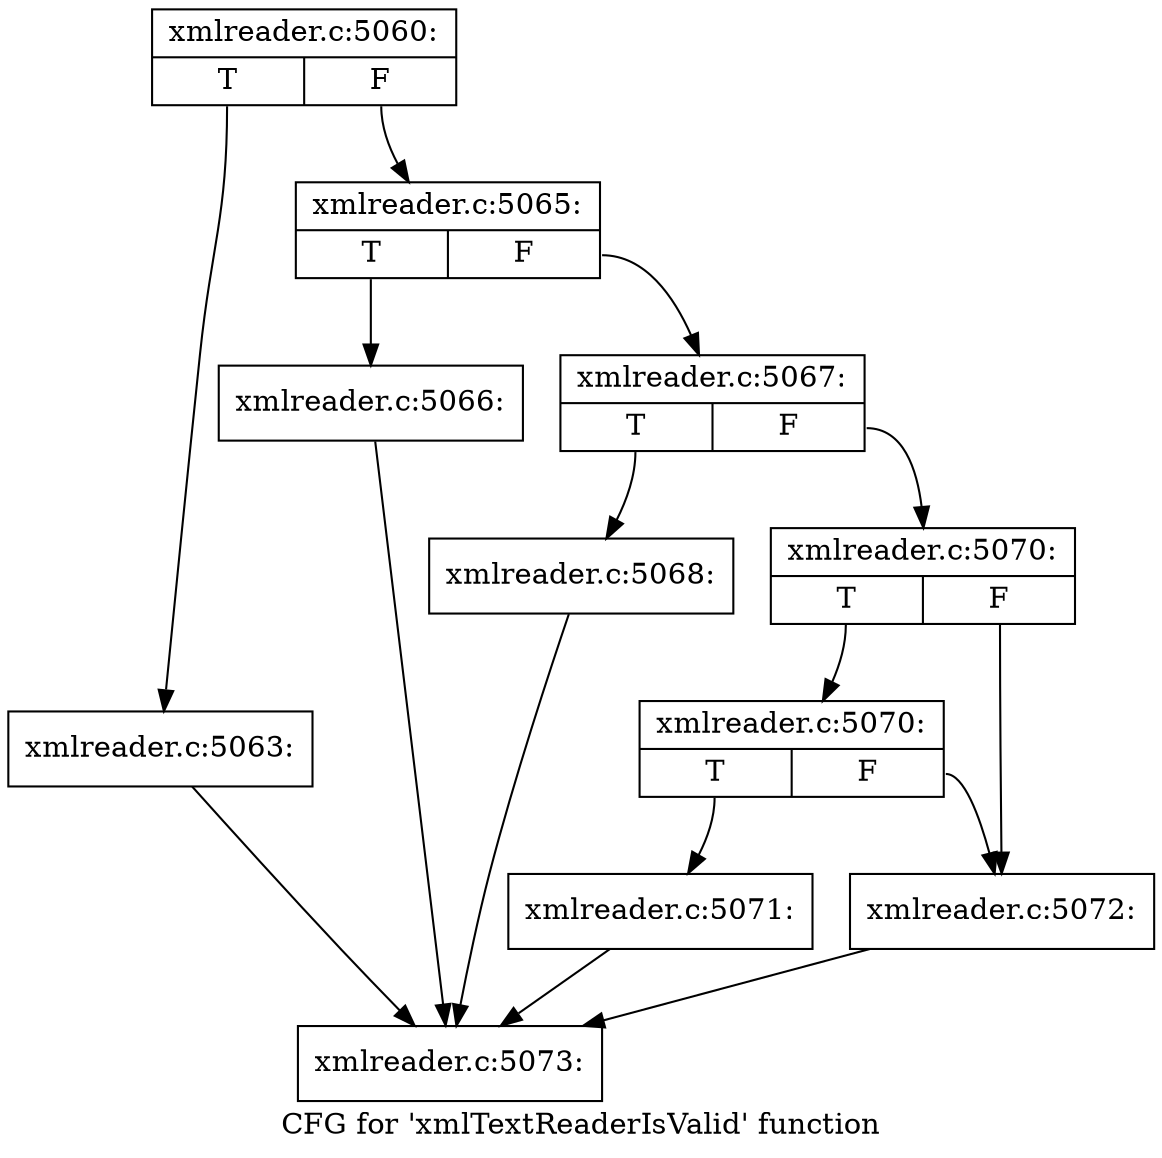 digraph "CFG for 'xmlTextReaderIsValid' function" {
	label="CFG for 'xmlTextReaderIsValid' function";

	Node0x48ce740 [shape=record,label="{xmlreader.c:5060:|{<s0>T|<s1>F}}"];
	Node0x48ce740:s0 -> Node0x48ce8f0;
	Node0x48ce740:s1 -> Node0x4775ee0;
	Node0x48ce8f0 [shape=record,label="{xmlreader.c:5063:}"];
	Node0x48ce8f0 -> Node0x48cf630;
	Node0x4775ee0 [shape=record,label="{xmlreader.c:5065:|{<s0>T|<s1>F}}"];
	Node0x4775ee0:s0 -> Node0x48ce610;
	Node0x4775ee0:s1 -> Node0x48ce660;
	Node0x48ce610 [shape=record,label="{xmlreader.c:5066:}"];
	Node0x48ce610 -> Node0x48cf630;
	Node0x48ce660 [shape=record,label="{xmlreader.c:5067:|{<s0>T|<s1>F}}"];
	Node0x48ce660:s0 -> Node0x48d85f0;
	Node0x48ce660:s1 -> Node0x48d8640;
	Node0x48d85f0 [shape=record,label="{xmlreader.c:5068:}"];
	Node0x48d85f0 -> Node0x48cf630;
	Node0x48d8640 [shape=record,label="{xmlreader.c:5070:|{<s0>T|<s1>F}}"];
	Node0x48d8640:s0 -> Node0x48d8f70;
	Node0x48d8640:s1 -> Node0x48d8f20;
	Node0x48d8f70 [shape=record,label="{xmlreader.c:5070:|{<s0>T|<s1>F}}"];
	Node0x48d8f70:s0 -> Node0x48d8ed0;
	Node0x48d8f70:s1 -> Node0x48d8f20;
	Node0x48d8ed0 [shape=record,label="{xmlreader.c:5071:}"];
	Node0x48d8ed0 -> Node0x48cf630;
	Node0x48d8f20 [shape=record,label="{xmlreader.c:5072:}"];
	Node0x48d8f20 -> Node0x48cf630;
	Node0x48cf630 [shape=record,label="{xmlreader.c:5073:}"];
}
